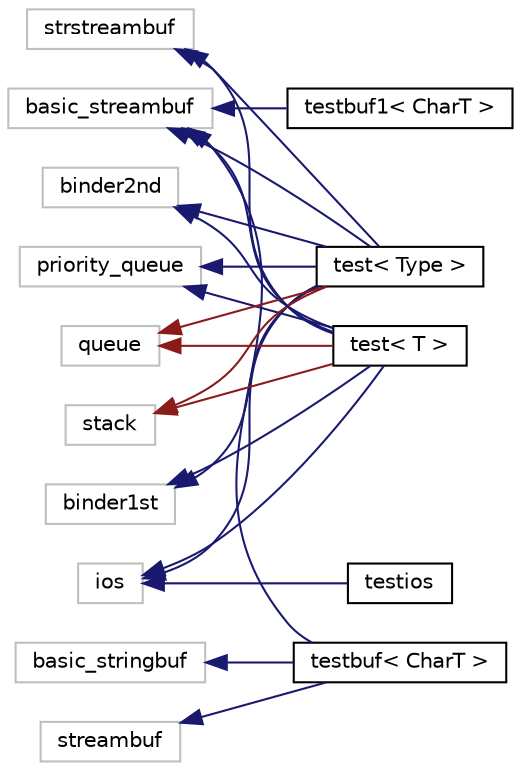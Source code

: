 digraph "Graphical Class Hierarchy"
{
  edge [fontname="Helvetica",fontsize="10",labelfontname="Helvetica",labelfontsize="10"];
  node [fontname="Helvetica",fontsize="10",shape=record];
  rankdir="LR";
  Node3246 [label="basic_streambuf",height=0.2,width=0.4,color="grey75", fillcolor="white", style="filled"];
  Node3246 -> Node0 [dir="back",color="midnightblue",fontsize="10",style="solid",fontname="Helvetica"];
  Node0 [label="test\< T \>",height=0.2,width=0.4,color="black", fillcolor="white", style="filled",URL="$structtest.html"];
  Node3246 -> Node1067 [dir="back",color="midnightblue",fontsize="10",style="solid",fontname="Helvetica"];
  Node1067 [label="test\< Type \>",height=0.2,width=0.4,color="black", fillcolor="white", style="filled",URL="$structtest.html"];
  Node3246 -> Node1071 [dir="back",color="midnightblue",fontsize="10",style="solid",fontname="Helvetica"];
  Node1071 [label="testbuf\< CharT \>",height=0.2,width=0.4,color="black", fillcolor="white", style="filled",URL="$structtestbuf.html"];
  Node3246 -> Node3247 [dir="back",color="midnightblue",fontsize="10",style="solid",fontname="Helvetica"];
  Node3247 [label="testbuf1\< CharT \>",height=0.2,width=0.4,color="black", fillcolor="white", style="filled",URL="$structtestbuf1.html"];
  Node3245 [label="basic_stringbuf",height=0.2,width=0.4,color="grey75", fillcolor="white", style="filled"];
  Node3245 -> Node1071 [dir="back",color="midnightblue",fontsize="10",style="solid",fontname="Helvetica"];
  Node3198 [label="binder1st",height=0.2,width=0.4,color="grey75", fillcolor="white", style="filled"];
  Node3198 -> Node0 [dir="back",color="midnightblue",fontsize="10",style="solid",fontname="Helvetica"];
  Node3198 -> Node1067 [dir="back",color="midnightblue",fontsize="10",style="solid",fontname="Helvetica"];
  Node3197 [label="binder2nd",height=0.2,width=0.4,color="grey75", fillcolor="white", style="filled"];
  Node3197 -> Node0 [dir="back",color="midnightblue",fontsize="10",style="solid",fontname="Helvetica"];
  Node3197 -> Node1067 [dir="back",color="midnightblue",fontsize="10",style="solid",fontname="Helvetica"];
  Node2199 [label="ios",height=0.2,width=0.4,color="grey75", fillcolor="white", style="filled"];
  Node2199 -> Node0 [dir="back",color="midnightblue",fontsize="10",style="solid",fontname="Helvetica"];
  Node2199 -> Node1067 [dir="back",color="midnightblue",fontsize="10",style="solid",fontname="Helvetica"];
  Node2199 -> Node2200 [dir="back",color="midnightblue",fontsize="10",style="solid",fontname="Helvetica"];
  Node2200 [label="testios",height=0.2,width=0.4,color="black", fillcolor="white", style="filled",URL="$structtestios.html"];
  Node1416 [label="priority_queue",height=0.2,width=0.4,color="grey75", fillcolor="white", style="filled"];
  Node1416 -> Node0 [dir="back",color="midnightblue",fontsize="10",style="solid",fontname="Helvetica"];
  Node1416 -> Node1067 [dir="back",color="midnightblue",fontsize="10",style="solid",fontname="Helvetica"];
  Node1341 [label="queue",height=0.2,width=0.4,color="grey75", fillcolor="white", style="filled"];
  Node1341 -> Node0 [dir="back",color="firebrick4",fontsize="10",style="solid",fontname="Helvetica"];
  Node1341 -> Node1067 [dir="back",color="firebrick4",fontsize="10",style="solid",fontname="Helvetica"];
  Node1092 [label="stack",height=0.2,width=0.4,color="grey75", fillcolor="white", style="filled"];
  Node1092 -> Node0 [dir="back",color="firebrick4",fontsize="10",style="solid",fontname="Helvetica"];
  Node1092 -> Node1067 [dir="back",color="firebrick4",fontsize="10",style="solid",fontname="Helvetica"];
  Node1070 [label="streambuf",height=0.2,width=0.4,color="grey75", fillcolor="white", style="filled"];
  Node1070 -> Node1071 [dir="back",color="midnightblue",fontsize="10",style="solid",fontname="Helvetica"];
  Node1065 [label="strstreambuf",height=0.2,width=0.4,color="grey75", fillcolor="white", style="filled"];
  Node1065 -> Node0 [dir="back",color="midnightblue",fontsize="10",style="solid",fontname="Helvetica"];
  Node1065 -> Node1067 [dir="back",color="midnightblue",fontsize="10",style="solid",fontname="Helvetica"];
}
